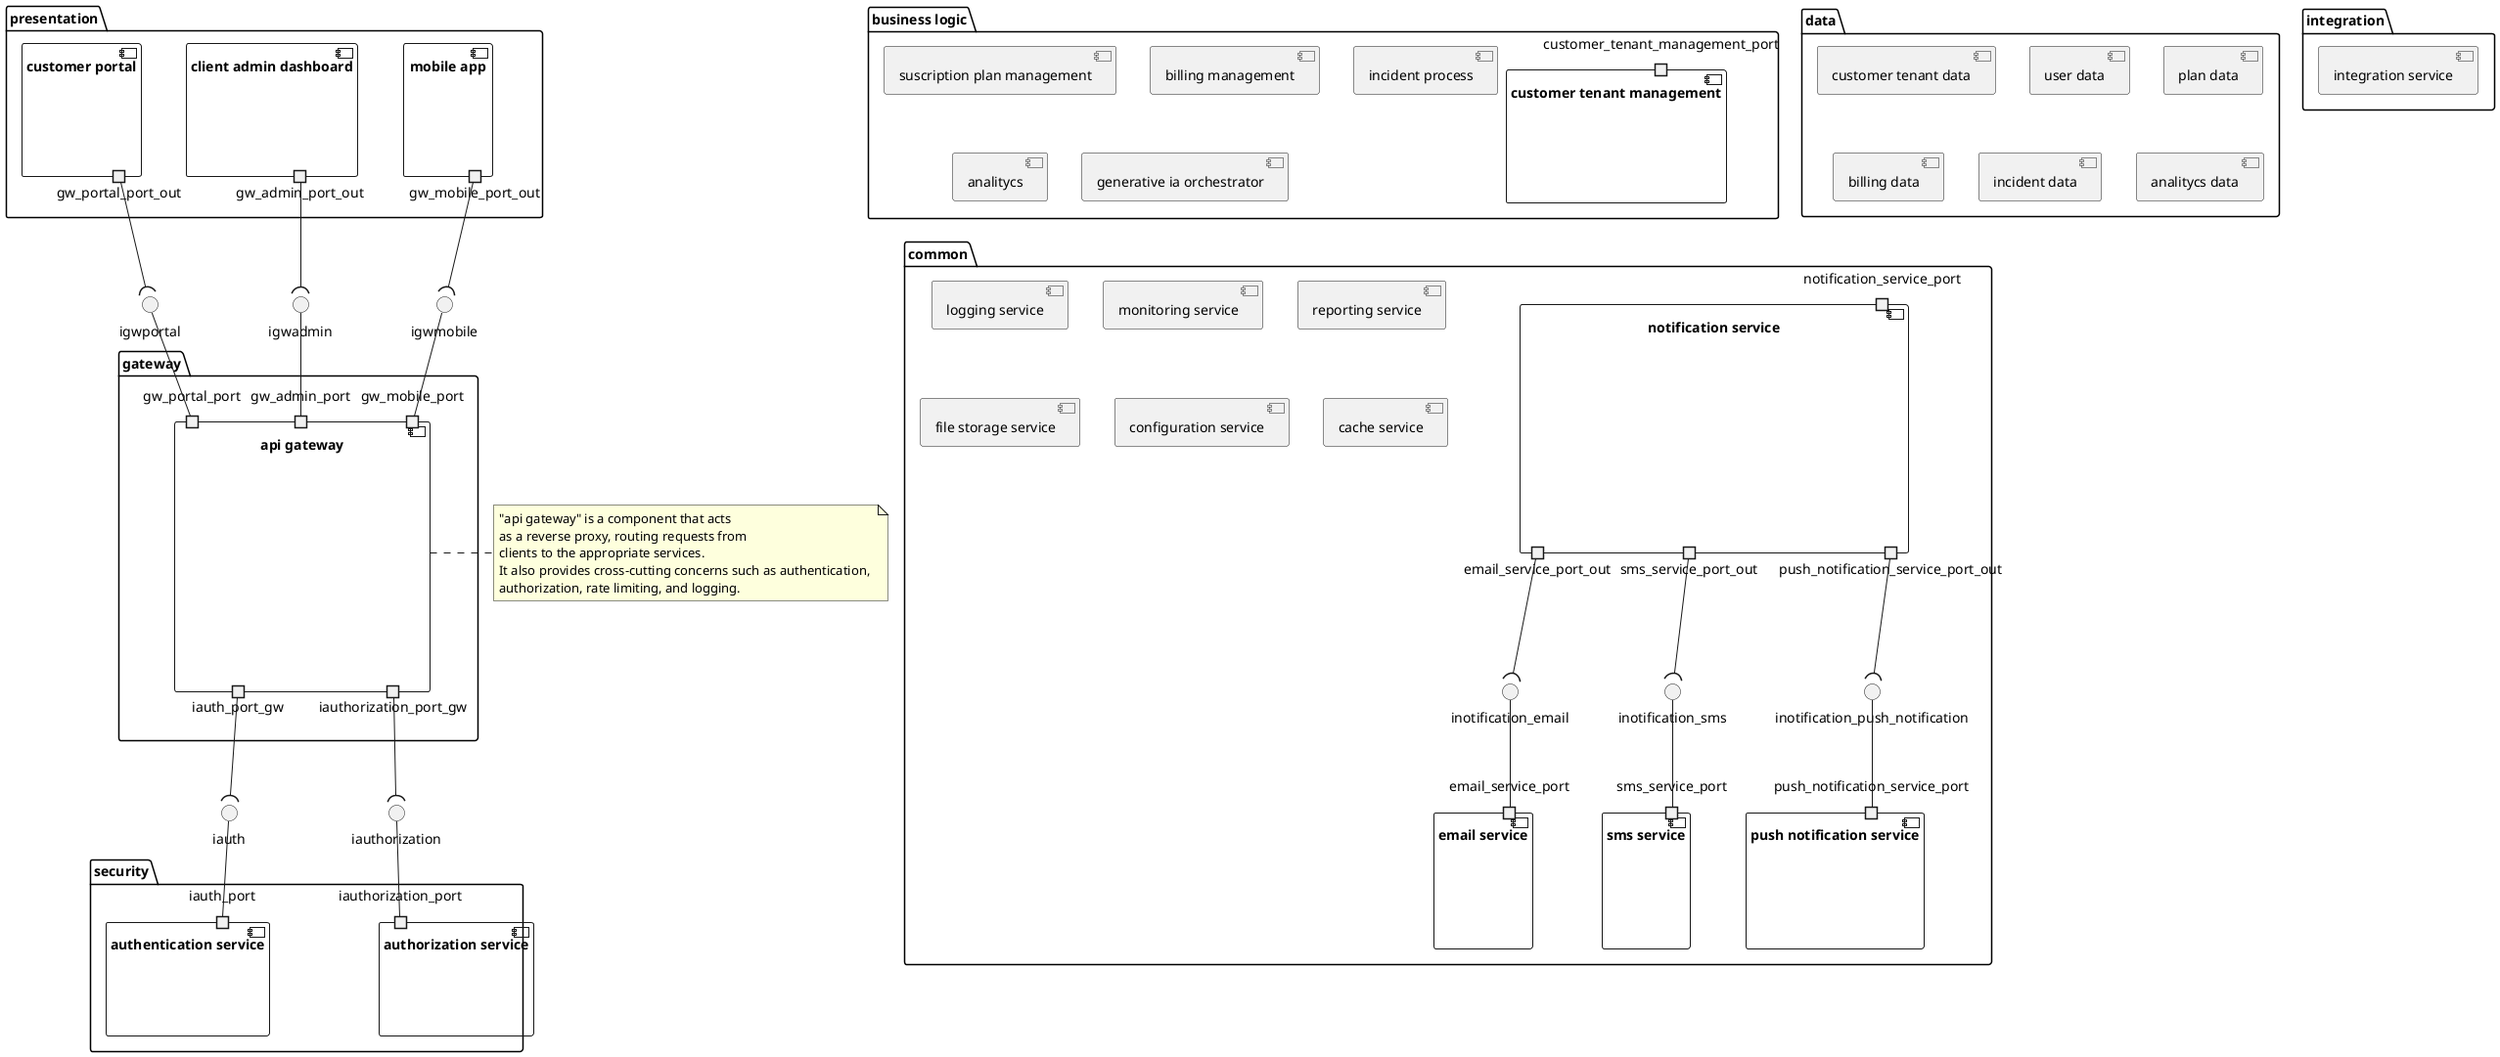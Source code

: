 @startuml
package "presentation" {
    component "customer portal"{
        portout gw_portal_port_out
    }
    component "client admin dashboard"{
        portout gw_admin_port_out
    }
    component "mobile app"{
        portout gw_mobile_port_out
    }
}





package "integration" {
    component "integration service"
}

package gateway {
    component "api gateway" {
        portin gw_portal_port
        portin gw_admin_port
        portin gw_mobile_port
        portout iauth_port_gw
        portout iauthorization_port_gw
    }

}
interface igwportal
interface igwadmin
interface igwmobile

gw_portal_port -up- igwportal
gw_admin_port -up- igwadmin
gw_mobile_port -up- igwmobile

gw_portal_port_out -down-( igwportal
gw_admin_port_out -down-( igwadmin
gw_mobile_port_out -down-( igwmobile
note right of "api gateway" 
    "api gateway" is a component that acts 
    as a reverse proxy, routing requests from 
    clients to the appropriate services. 
    It also provides cross-cutting concerns such as authentication, 
    authorization, rate limiting, and logging.
end note

package security {
    component "authorization service"{
        port iauthorization_port
    }
    component "authentication service"{
        port iauth_port
    }
}
interface iauth
iauth_port -up- iauth
iauth_port_gw -down-( iauth

interface iauthorization
iauthorization_port -up- iauthorization
iauthorization_port_gw -down-( iauthorization
package "business logic" {
    component "customer tenant management"{
        portin customer_tenant_management_port

    }
    component "suscription plan management"
    component "billing management"
    component "incident process"
    component analitycs
    component "generative ia orchestrator"
}

package data {
    component "customer tenant data"
    component "user data"
    component "plan data"
    component "billing data"
    component "incident data"
    component "analitycs data"
}

package common {
    component "notification service"{
        portin notification_service_port
        portout email_service_port_out
        portout sms_service_port_out
        portout push_notification_service_port_out
    }

    component "email service"{
        portin email_service_port
    }

    interface inotification_email
    email_service_port -up- inotification_email
    email_service_port_out -down-( inotification_email

    component "sms service"{
        portin sms_service_port
    }

    interface inotification_sms
    sms_service_port -up- inotification_sms
    sms_service_port_out -down-( inotification_sms

    component "push notification service"{
        portin push_notification_service_port
    }

    interface inotification_push_notification
    push_notification_service_port -up- inotification_push_notification
    push_notification_service_port_out -down-( inotification_push_notification

    component "logging service"
    component "monitoring service"
    component "reporting service"
    component "file storage service"
    component "configuration service"
    component "cache service"
}

@enduml